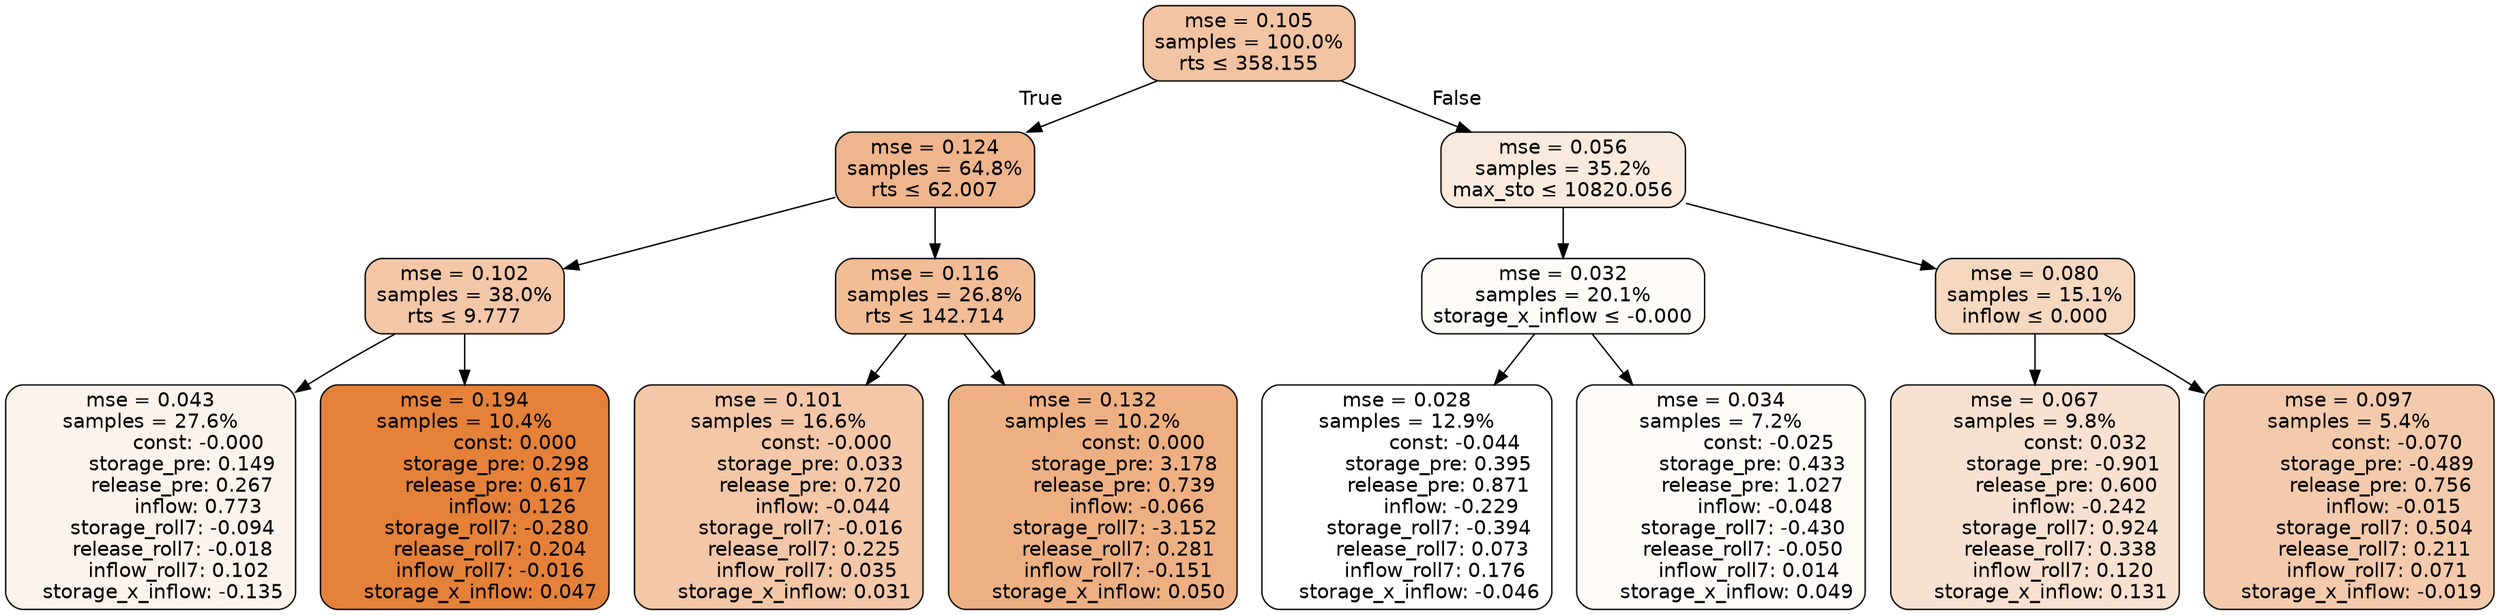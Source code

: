 digraph tree {
bgcolor="transparent"
node [shape=rectangle, style="filled, rounded", color="black", fontname=helvetica] ;
edge [fontname=helvetica] ;
	"0" [label="mse = 0.105
samples = 100.0%
rts &le; 358.155", fillcolor="#f2c4a3"]
	"1" [label="mse = 0.124
samples = 64.8%
rts &le; 62.007", fillcolor="#efb58c"]
	"2" [label="mse = 0.102
samples = 38.0%
rts &le; 9.777", fillcolor="#f3c7a7"]
	"3" [label="mse = 0.043
samples = 27.6%
               const: -0.000
          storage_pre: 0.149
          release_pre: 0.267
               inflow: 0.773
       storage_roll7: -0.094
       release_roll7: -0.018
         inflow_roll7: 0.102
    storage_x_inflow: -0.135", fillcolor="#fcf3ec"]
	"4" [label="mse = 0.194
samples = 10.4%
                const: 0.000
          storage_pre: 0.298
          release_pre: 0.617
               inflow: 0.126
       storage_roll7: -0.280
        release_roll7: 0.204
        inflow_roll7: -0.016
     storage_x_inflow: 0.047", fillcolor="#e58139"]
	"5" [label="mse = 0.116
samples = 26.8%
rts &le; 142.714", fillcolor="#f1bc96"]
	"6" [label="mse = 0.101
samples = 16.6%
               const: -0.000
          storage_pre: 0.033
          release_pre: 0.720
              inflow: -0.044
       storage_roll7: -0.016
        release_roll7: 0.225
         inflow_roll7: 0.035
     storage_x_inflow: 0.031", fillcolor="#f3c7a8"]
	"7" [label="mse = 0.132
samples = 10.2%
                const: 0.000
          storage_pre: 3.178
          release_pre: 0.739
              inflow: -0.066
       storage_roll7: -3.152
        release_roll7: 0.281
        inflow_roll7: -0.151
     storage_x_inflow: 0.050", fillcolor="#eeb083"]
	"8" [label="mse = 0.056
samples = 35.2%
max_sto &le; 10820.056", fillcolor="#faeade"]
	"9" [label="mse = 0.032
samples = 20.1%
storage_x_inflow &le; -0.000", fillcolor="#fefbf9"]
	"10" [label="mse = 0.028
samples = 12.9%
               const: -0.044
          storage_pre: 0.395
          release_pre: 0.871
              inflow: -0.229
       storage_roll7: -0.394
        release_roll7: 0.073
         inflow_roll7: 0.176
    storage_x_inflow: -0.046", fillcolor="#ffffff"]
	"11" [label="mse = 0.034
samples = 7.2%
               const: -0.025
          storage_pre: 0.433
          release_pre: 1.027
              inflow: -0.048
       storage_roll7: -0.430
       release_roll7: -0.050
         inflow_roll7: 0.014
     storage_x_inflow: 0.049", fillcolor="#fefaf8"]
	"12" [label="mse = 0.080
samples = 15.1%
inflow &le; 0.000", fillcolor="#f6d7c0"]
	"13" [label="mse = 0.067
samples = 9.8%
                const: 0.032
         storage_pre: -0.901
          release_pre: 0.600
              inflow: -0.242
        storage_roll7: 0.924
        release_roll7: 0.338
         inflow_roll7: 0.120
     storage_x_inflow: 0.131", fillcolor="#f8e1d0"]
	"14" [label="mse = 0.097
samples = 5.4%
               const: -0.070
         storage_pre: -0.489
          release_pre: 0.756
              inflow: -0.015
        storage_roll7: 0.504
        release_roll7: 0.211
         inflow_roll7: 0.071
    storage_x_inflow: -0.019", fillcolor="#f4caac"]

	"0" -> "1" [labeldistance=2.5, labelangle=45, headlabel="True"]
	"1" -> "2"
	"2" -> "3"
	"2" -> "4"
	"1" -> "5"
	"5" -> "6"
	"5" -> "7"
	"0" -> "8" [labeldistance=2.5, labelangle=-45, headlabel="False"]
	"8" -> "9"
	"9" -> "10"
	"9" -> "11"
	"8" -> "12"
	"12" -> "13"
	"12" -> "14"
}